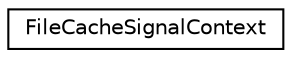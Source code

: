 digraph "Graphical Class Hierarchy"
{
  edge [fontname="Helvetica",fontsize="10",labelfontname="Helvetica",labelfontsize="10"];
  node [fontname="Helvetica",fontsize="10",shape=record];
  rankdir="LR";
  Node0 [label="FileCacheSignalContext",height=0.2,width=0.4,color="black", fillcolor="white", style="filled",URL="$structFileCacheSignalContext.html"];
}
